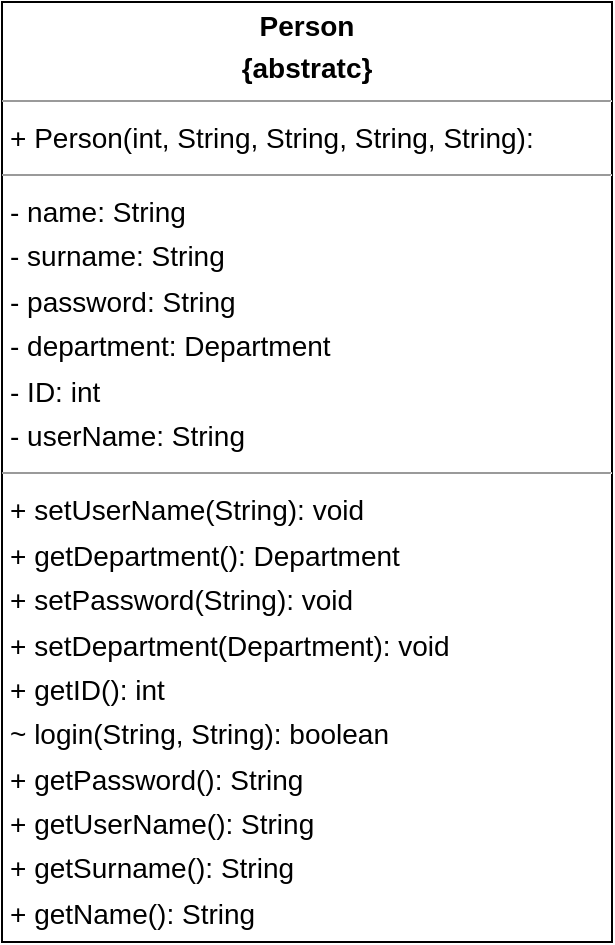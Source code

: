 <mxfile version="22.0.3" type="device">
  <diagram name="Sayfa -1" id="91BN7Gj3dlbU7v0bDLUF">
    <mxGraphModel dx="1036" dy="1775" grid="1" gridSize="10" guides="1" tooltips="1" connect="1" arrows="1" fold="1" page="1" pageScale="1" pageWidth="827" pageHeight="1169" math="0" shadow="0">
      <root>
        <mxCell id="0" />
        <mxCell id="1" parent="0" />
        <mxCell id="5CiOcx6GM-IAjQTHjRr_-1" value="&lt;p style=&quot;margin:0px;margin-top:4px;text-align:center;&quot;&gt;&lt;b&gt;Person&lt;/b&gt;&lt;/p&gt;&lt;p style=&quot;margin:0px;margin-top:4px;text-align:center;&quot;&gt;&lt;b&gt;{abstratc}&lt;/b&gt;&lt;/p&gt;&lt;hr size=&quot;1&quot;&gt;&lt;p style=&quot;margin:0 0 0 4px;line-height:1.6;&quot;&gt;+ Person(int, String, String, String, String): &lt;/p&gt;&lt;hr size=&quot;1&quot;&gt;&lt;p style=&quot;margin:0 0 0 4px;line-height:1.6;&quot;&gt;- name: String&lt;br&gt;- surname: String&lt;br&gt;- password: String&lt;br&gt;- department: Department&lt;br&gt;- ID: int&lt;br&gt;- userName: String&lt;/p&gt;&lt;hr size=&quot;1&quot;&gt;&lt;p style=&quot;margin:0 0 0 4px;line-height:1.6;&quot;&gt;+ setUserName(String): void&lt;br&gt;+ getDepartment(): Department&lt;br&gt;+ setPassword(String): void&lt;br&gt;+ setDepartment(Department): void&lt;br&gt;+ getID(): int&lt;br&gt;~ login(String, String): boolean&lt;br&gt;+ getPassword(): String&lt;br&gt;+ getUserName(): String&lt;br&gt;+ getSurname(): String&lt;br&gt;+ getName(): String&lt;/p&gt;" style="verticalAlign=top;align=left;overflow=fill;fontSize=14;fontFamily=Helvetica;html=1;rounded=0;shadow=0;comic=0;labelBackgroundColor=none;strokeWidth=1;" vertex="1" parent="1">
          <mxGeometry x="70" y="-570" width="305" height="470" as="geometry" />
        </mxCell>
      </root>
    </mxGraphModel>
  </diagram>
</mxfile>
